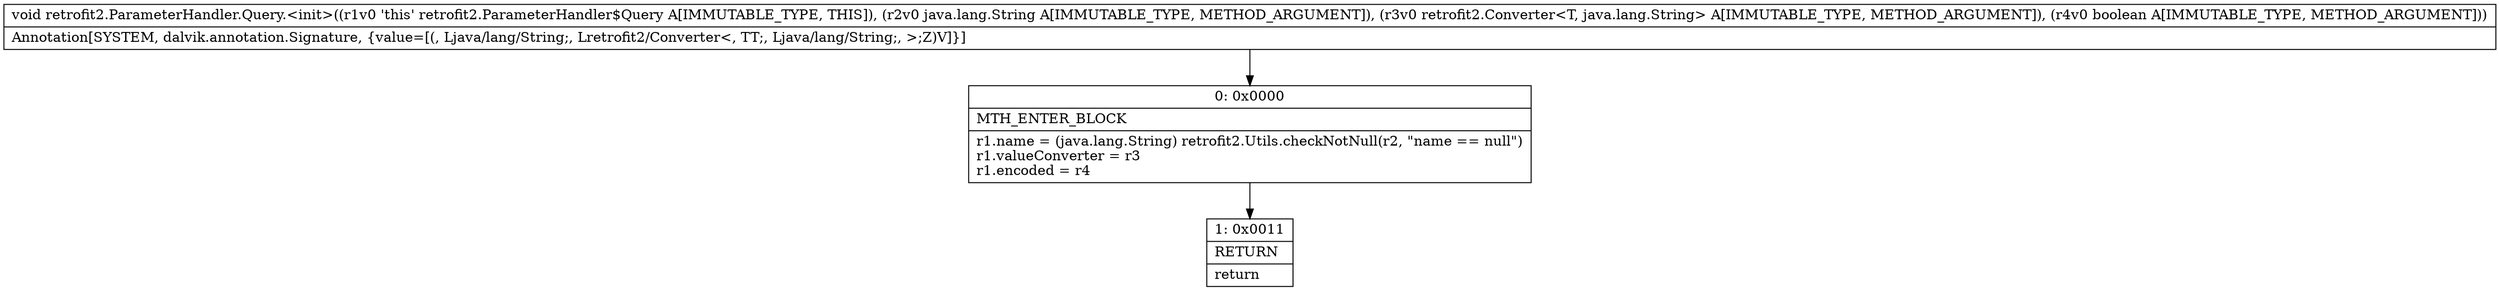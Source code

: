 digraph "CFG forretrofit2.ParameterHandler.Query.\<init\>(Ljava\/lang\/String;Lretrofit2\/Converter;Z)V" {
Node_0 [shape=record,label="{0\:\ 0x0000|MTH_ENTER_BLOCK\l|r1.name = (java.lang.String) retrofit2.Utils.checkNotNull(r2, \"name == null\")\lr1.valueConverter = r3\lr1.encoded = r4\l}"];
Node_1 [shape=record,label="{1\:\ 0x0011|RETURN\l|return\l}"];
MethodNode[shape=record,label="{void retrofit2.ParameterHandler.Query.\<init\>((r1v0 'this' retrofit2.ParameterHandler$Query A[IMMUTABLE_TYPE, THIS]), (r2v0 java.lang.String A[IMMUTABLE_TYPE, METHOD_ARGUMENT]), (r3v0 retrofit2.Converter\<T, java.lang.String\> A[IMMUTABLE_TYPE, METHOD_ARGUMENT]), (r4v0 boolean A[IMMUTABLE_TYPE, METHOD_ARGUMENT]))  | Annotation[SYSTEM, dalvik.annotation.Signature, \{value=[(, Ljava\/lang\/String;, Lretrofit2\/Converter\<, TT;, Ljava\/lang\/String;, \>;Z)V]\}]\l}"];
MethodNode -> Node_0;
Node_0 -> Node_1;
}

